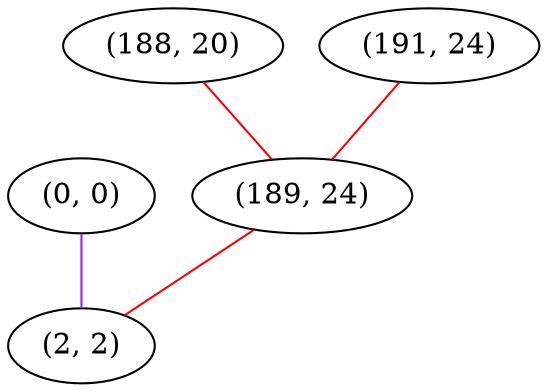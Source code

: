 graph "" {
"(0, 0)";
"(188, 20)";
"(191, 24)";
"(189, 24)";
"(2, 2)";
"(0, 0)" -- "(2, 2)"  [color=purple, key=0, weight=4];
"(188, 20)" -- "(189, 24)"  [color=red, key=0, weight=1];
"(191, 24)" -- "(189, 24)"  [color=red, key=0, weight=1];
"(189, 24)" -- "(2, 2)"  [color=red, key=0, weight=1];
}
